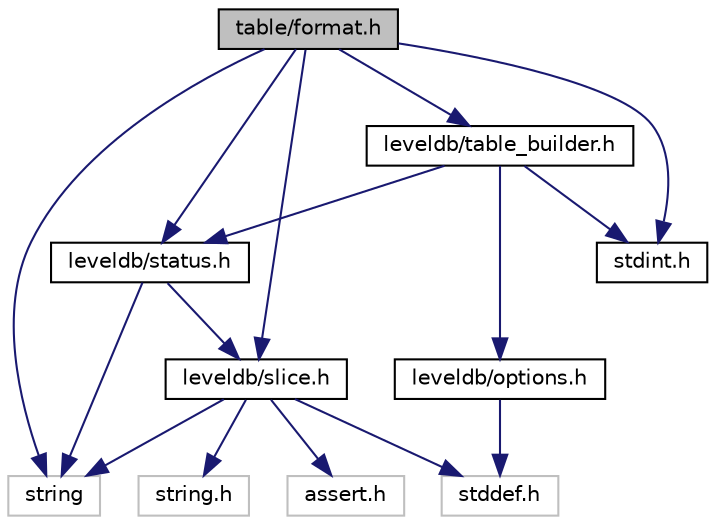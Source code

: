 digraph "table/format.h"
{
  edge [fontname="Helvetica",fontsize="10",labelfontname="Helvetica",labelfontsize="10"];
  node [fontname="Helvetica",fontsize="10",shape=record];
  Node1 [label="table/format.h",height=0.2,width=0.4,color="black", fillcolor="grey75", style="filled" fontcolor="black"];
  Node1 -> Node2 [color="midnightblue",fontsize="10",style="solid"];
  Node2 [label="string",height=0.2,width=0.4,color="grey75", fillcolor="white", style="filled"];
  Node1 -> Node3 [color="midnightblue",fontsize="10",style="solid"];
  Node3 [label="stdint.h",height=0.2,width=0.4,color="black", fillcolor="white", style="filled",URL="$stdint_8h.html"];
  Node1 -> Node4 [color="midnightblue",fontsize="10",style="solid"];
  Node4 [label="leveldb/slice.h",height=0.2,width=0.4,color="black", fillcolor="white", style="filled",URL="$slice_8h.html"];
  Node4 -> Node5 [color="midnightblue",fontsize="10",style="solid"];
  Node5 [label="assert.h",height=0.2,width=0.4,color="grey75", fillcolor="white", style="filled"];
  Node4 -> Node6 [color="midnightblue",fontsize="10",style="solid"];
  Node6 [label="stddef.h",height=0.2,width=0.4,color="grey75", fillcolor="white", style="filled"];
  Node4 -> Node7 [color="midnightblue",fontsize="10",style="solid"];
  Node7 [label="string.h",height=0.2,width=0.4,color="grey75", fillcolor="white", style="filled"];
  Node4 -> Node2 [color="midnightblue",fontsize="10",style="solid"];
  Node1 -> Node8 [color="midnightblue",fontsize="10",style="solid"];
  Node8 [label="leveldb/status.h",height=0.2,width=0.4,color="black", fillcolor="white", style="filled",URL="$status_8h.html"];
  Node8 -> Node2 [color="midnightblue",fontsize="10",style="solid"];
  Node8 -> Node4 [color="midnightblue",fontsize="10",style="solid"];
  Node1 -> Node9 [color="midnightblue",fontsize="10",style="solid"];
  Node9 [label="leveldb/table_builder.h",height=0.2,width=0.4,color="black", fillcolor="white", style="filled",URL="$table__builder_8h.html"];
  Node9 -> Node3 [color="midnightblue",fontsize="10",style="solid"];
  Node9 -> Node10 [color="midnightblue",fontsize="10",style="solid"];
  Node10 [label="leveldb/options.h",height=0.2,width=0.4,color="black", fillcolor="white", style="filled",URL="$options_8h.html"];
  Node10 -> Node6 [color="midnightblue",fontsize="10",style="solid"];
  Node9 -> Node8 [color="midnightblue",fontsize="10",style="solid"];
}
